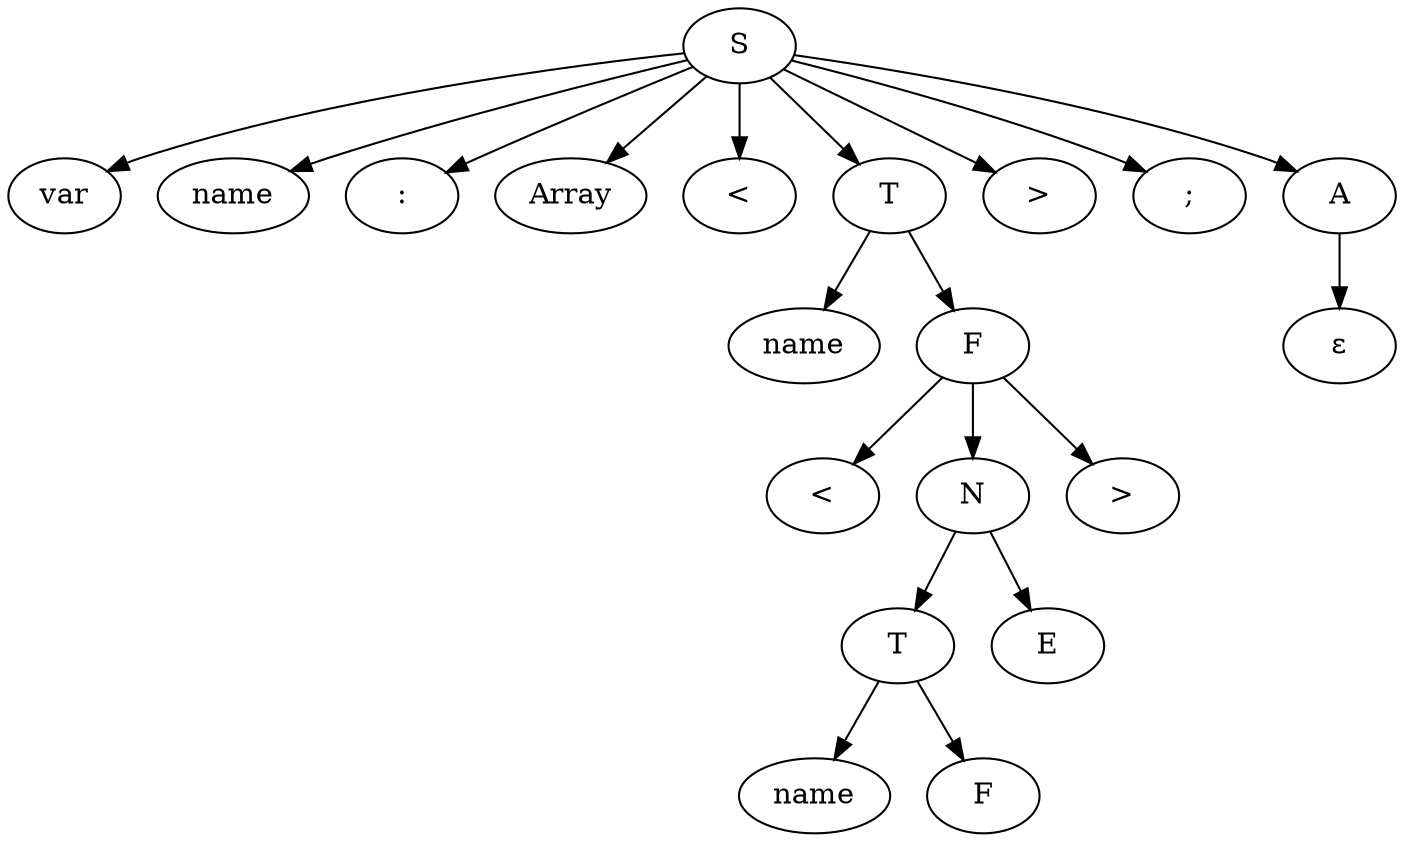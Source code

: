 digraph HelloWorld {1[label="S"];2[label="var"];1 -> 2;3[label="name"];1 -> 3;4[label=":"];1 -> 4;5[label="Array"];1 -> 5;6[label="<"];1 -> 6;7[label="T"];1 -> 7;8[label="name"];7 -> 8;9[label="F"];7 -> 9;10[label="<"];9 -> 10;11[label="N"];9 -> 11;12[label="T"];11 -> 12;13[label="name"];12 -> 13;14[label="F"];12 -> 14;15[label="E"];11 -> 15;16[label=">"];9 -> 16;17[label=">"];1 -> 17;18[label=";"];1 -> 18;19[label="A"];1 -> 19;20[label="ε"];19 -> 20;}